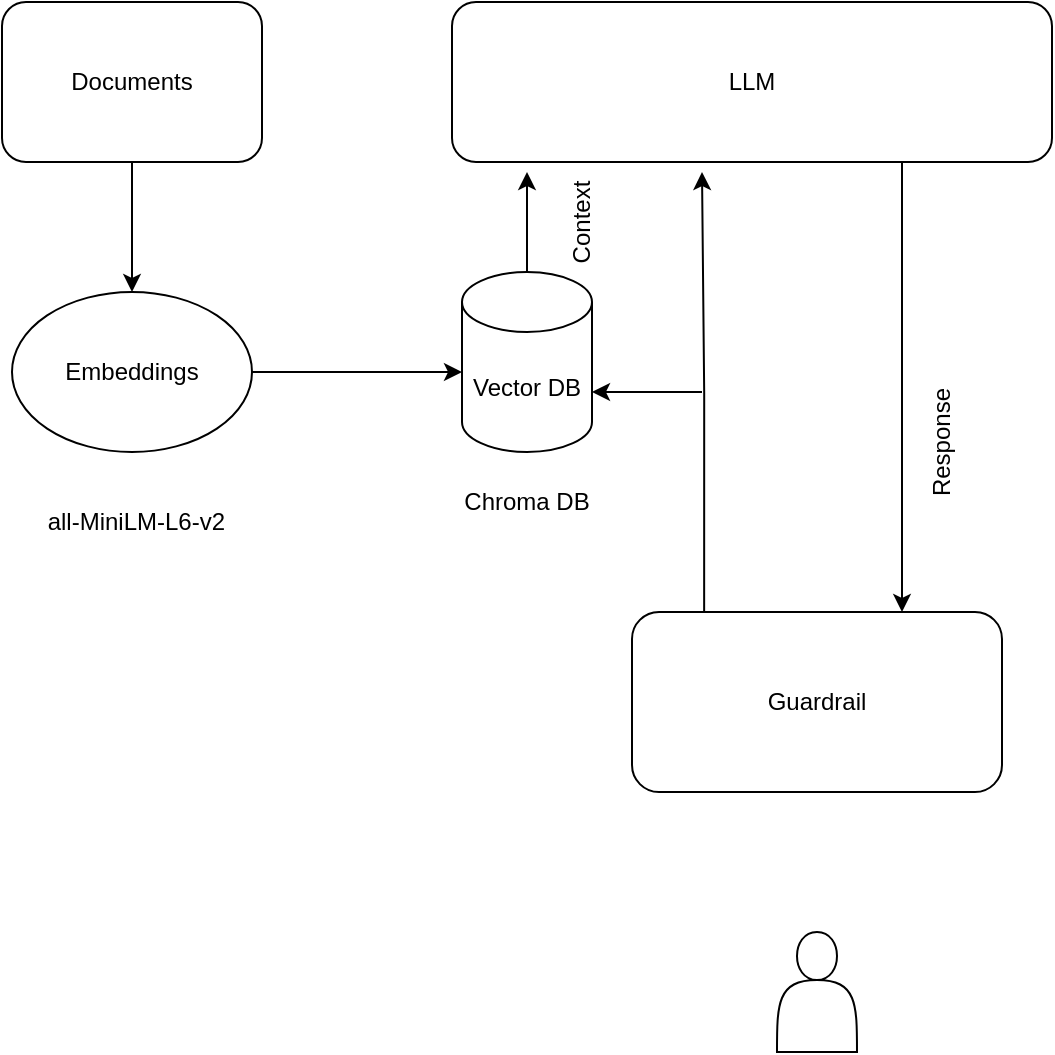 <mxfile version="25.0.3">
  <diagram id="C5RBs43oDa-KdzZeNtuy" name="Page-1">
    <mxGraphModel dx="1674" dy="750" grid="1" gridSize="10" guides="1" tooltips="1" connect="1" arrows="1" fold="1" page="1" pageScale="1" pageWidth="827" pageHeight="1169" math="0" shadow="0">
      <root>
        <mxCell id="WIyWlLk6GJQsqaUBKTNV-0" />
        <mxCell id="WIyWlLk6GJQsqaUBKTNV-1" parent="WIyWlLk6GJQsqaUBKTNV-0" />
        <mxCell id="ORhU1XM5uyNUmvRX6ED5-3" value="" style="edgeStyle=orthogonalEdgeStyle;rounded=0;orthogonalLoop=1;jettySize=auto;html=1;" edge="1" parent="WIyWlLk6GJQsqaUBKTNV-1" source="ORhU1XM5uyNUmvRX6ED5-0" target="ORhU1XM5uyNUmvRX6ED5-2">
          <mxGeometry relative="1" as="geometry" />
        </mxCell>
        <mxCell id="ORhU1XM5uyNUmvRX6ED5-0" value="Documents" style="rounded=1;whiteSpace=wrap;html=1;" vertex="1" parent="WIyWlLk6GJQsqaUBKTNV-1">
          <mxGeometry x="110" y="165" width="130" height="80" as="geometry" />
        </mxCell>
        <mxCell id="ORhU1XM5uyNUmvRX6ED5-19" style="edgeStyle=orthogonalEdgeStyle;rounded=0;orthogonalLoop=1;jettySize=auto;html=1;" edge="1" parent="WIyWlLk6GJQsqaUBKTNV-1" source="ORhU1XM5uyNUmvRX6ED5-1">
          <mxGeometry relative="1" as="geometry">
            <mxPoint x="372.5" y="250" as="targetPoint" />
          </mxGeometry>
        </mxCell>
        <mxCell id="ORhU1XM5uyNUmvRX6ED5-1" value="Vector DB" style="shape=cylinder3;whiteSpace=wrap;html=1;boundedLbl=1;backgroundOutline=1;size=15;" vertex="1" parent="WIyWlLk6GJQsqaUBKTNV-1">
          <mxGeometry x="340" y="300" width="65" height="90" as="geometry" />
        </mxCell>
        <mxCell id="ORhU1XM5uyNUmvRX6ED5-10" style="edgeStyle=orthogonalEdgeStyle;rounded=0;orthogonalLoop=1;jettySize=auto;html=1;" edge="1" parent="WIyWlLk6GJQsqaUBKTNV-1" source="ORhU1XM5uyNUmvRX6ED5-2">
          <mxGeometry relative="1" as="geometry">
            <mxPoint x="340" y="350" as="targetPoint" />
          </mxGeometry>
        </mxCell>
        <mxCell id="ORhU1XM5uyNUmvRX6ED5-2" value="Embeddings" style="ellipse;whiteSpace=wrap;html=1;" vertex="1" parent="WIyWlLk6GJQsqaUBKTNV-1">
          <mxGeometry x="115" y="310" width="120" height="80" as="geometry" />
        </mxCell>
        <mxCell id="ORhU1XM5uyNUmvRX6ED5-5" value="Chroma DB" style="text;html=1;align=center;verticalAlign=middle;whiteSpace=wrap;rounded=0;" vertex="1" parent="WIyWlLk6GJQsqaUBKTNV-1">
          <mxGeometry x="335" y="400" width="75" height="30" as="geometry" />
        </mxCell>
        <mxCell id="ORhU1XM5uyNUmvRX6ED5-6" value="&amp;nbsp;all-MiniLM-L6-v2" style="text;html=1;align=center;verticalAlign=middle;whiteSpace=wrap;rounded=0;" vertex="1" parent="WIyWlLk6GJQsqaUBKTNV-1">
          <mxGeometry x="127.5" y="410" width="95" height="30" as="geometry" />
        </mxCell>
        <mxCell id="ORhU1XM5uyNUmvRX6ED5-14" style="edgeStyle=orthogonalEdgeStyle;rounded=0;orthogonalLoop=1;jettySize=auto;html=1;exitX=0.75;exitY=1;exitDx=0;exitDy=0;" edge="1" parent="WIyWlLk6GJQsqaUBKTNV-1" source="ORhU1XM5uyNUmvRX6ED5-7">
          <mxGeometry relative="1" as="geometry">
            <mxPoint x="560" y="470" as="targetPoint" />
          </mxGeometry>
        </mxCell>
        <mxCell id="ORhU1XM5uyNUmvRX6ED5-7" value="LLM" style="rounded=1;whiteSpace=wrap;html=1;" vertex="1" parent="WIyWlLk6GJQsqaUBKTNV-1">
          <mxGeometry x="335" y="165" width="300" height="80" as="geometry" />
        </mxCell>
        <mxCell id="ORhU1XM5uyNUmvRX6ED5-13" style="edgeStyle=orthogonalEdgeStyle;rounded=0;orthogonalLoop=1;jettySize=auto;html=1;exitX=0.195;exitY=0;exitDx=0;exitDy=0;exitPerimeter=0;" edge="1" parent="WIyWlLk6GJQsqaUBKTNV-1" source="ORhU1XM5uyNUmvRX6ED5-11">
          <mxGeometry relative="1" as="geometry">
            <mxPoint x="460" y="250" as="targetPoint" />
          </mxGeometry>
        </mxCell>
        <mxCell id="ORhU1XM5uyNUmvRX6ED5-11" value="Guardrail" style="rounded=1;whiteSpace=wrap;html=1;" vertex="1" parent="WIyWlLk6GJQsqaUBKTNV-1">
          <mxGeometry x="425" y="470" width="185" height="90" as="geometry" />
        </mxCell>
        <mxCell id="ORhU1XM5uyNUmvRX6ED5-12" value="" style="shape=actor;whiteSpace=wrap;html=1;" vertex="1" parent="WIyWlLk6GJQsqaUBKTNV-1">
          <mxGeometry x="497.5" y="630" width="40" height="60" as="geometry" />
        </mxCell>
        <mxCell id="ORhU1XM5uyNUmvRX6ED5-15" value="" style="endArrow=classic;html=1;rounded=0;entryX=1;entryY=0;entryDx=0;entryDy=60;entryPerimeter=0;" edge="1" parent="WIyWlLk6GJQsqaUBKTNV-1" target="ORhU1XM5uyNUmvRX6ED5-1">
          <mxGeometry width="50" height="50" relative="1" as="geometry">
            <mxPoint x="460" y="360" as="sourcePoint" />
            <mxPoint x="440" y="360" as="targetPoint" />
          </mxGeometry>
        </mxCell>
        <mxCell id="ORhU1XM5uyNUmvRX6ED5-16" value="Context" style="text;html=1;align=center;verticalAlign=middle;whiteSpace=wrap;rounded=0;rotation=270;" vertex="1" parent="WIyWlLk6GJQsqaUBKTNV-1">
          <mxGeometry x="370" y="260" width="60" height="30" as="geometry" />
        </mxCell>
        <mxCell id="ORhU1XM5uyNUmvRX6ED5-17" value="Response" style="text;html=1;align=center;verticalAlign=middle;whiteSpace=wrap;rounded=0;rotation=270;" vertex="1" parent="WIyWlLk6GJQsqaUBKTNV-1">
          <mxGeometry x="550" y="370" width="60" height="30" as="geometry" />
        </mxCell>
      </root>
    </mxGraphModel>
  </diagram>
</mxfile>
